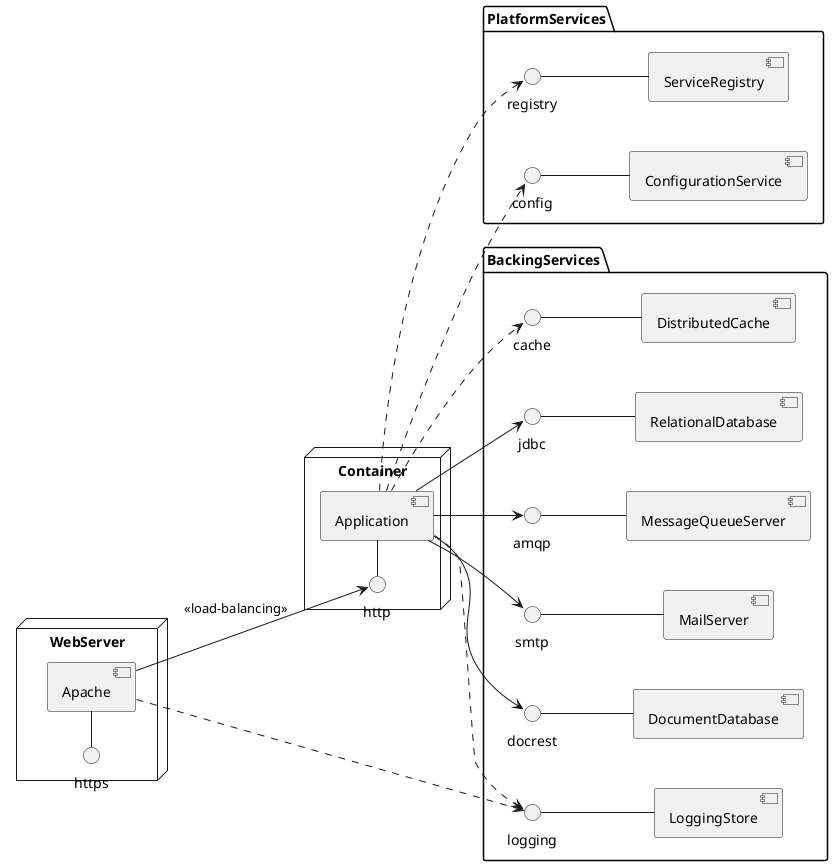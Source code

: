 @startuml

left to right direction

node WebServer {
   https - [Apache]
}

node Container {
    http - [Application]
}
package PlatformServices {
    registry -- [ServiceRegistry]
    config -- [ConfigurationService]

}
package BackingServices {
    cache -- [DistributedCache]
    jdbc -- [RelationalDatabase]
    amqp -- [MessageQueueServer]
    smtp -- [MailServer]
    docrest -- [DocumentDatabase]
    logging -- [LoggingStore]
}

Apache --> http: <<load-balancing>>
Application --> jdbc
Application ..> config
Application ..> registry
Application --> docrest
Application --> amqp
Application --> smtp
Application ..> cache
Application ..> logging
Apache ..> logging

@enduml
